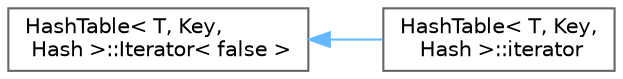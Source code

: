 digraph "Graphical Class Hierarchy"
{
 // LATEX_PDF_SIZE
  bgcolor="transparent";
  edge [fontname=Helvetica,fontsize=10,labelfontname=Helvetica,labelfontsize=10];
  node [fontname=Helvetica,fontsize=10,shape=box,height=0.2,width=0.4];
  rankdir="LR";
  Node0 [id="Node000000",label="HashTable\< T, Key,\l Hash \>::Iterator\< false \>",height=0.2,width=0.4,color="grey40", fillcolor="white", style="filled",URL="$classFoam_1_1HashTable_1_1Iterator.html",tooltip=" "];
  Node0 -> Node1 [id="edge4763_Node000000_Node000001",dir="back",color="steelblue1",style="solid",tooltip=" "];
  Node1 [id="Node000001",label="HashTable\< T, Key,\l Hash \>::iterator",height=0.2,width=0.4,color="grey40", fillcolor="white", style="filled",URL="$classFoam_1_1HashTable_1_1iterator.html",tooltip=" "];
}
